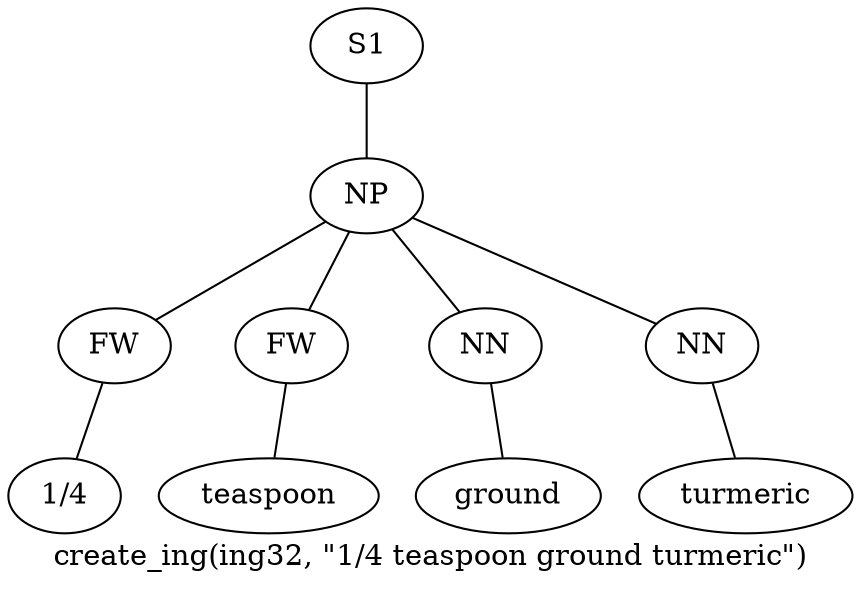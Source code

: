 graph SyntaxGraph {
	label = "create_ing(ing32, \"1/4 teaspoon ground turmeric\")";
	Node0 [label="S1"];
	Node1 [label="NP"];
	Node2 [label="FW"];
	Node3 [label="1/4"];
	Node4 [label="FW"];
	Node5 [label="teaspoon"];
	Node6 [label="NN"];
	Node7 [label="ground"];
	Node8 [label="NN"];
	Node9 [label="turmeric"];

	Node0 -- Node1;
	Node1 -- Node2;
	Node1 -- Node4;
	Node1 -- Node6;
	Node1 -- Node8;
	Node2 -- Node3;
	Node4 -- Node5;
	Node6 -- Node7;
	Node8 -- Node9;
}